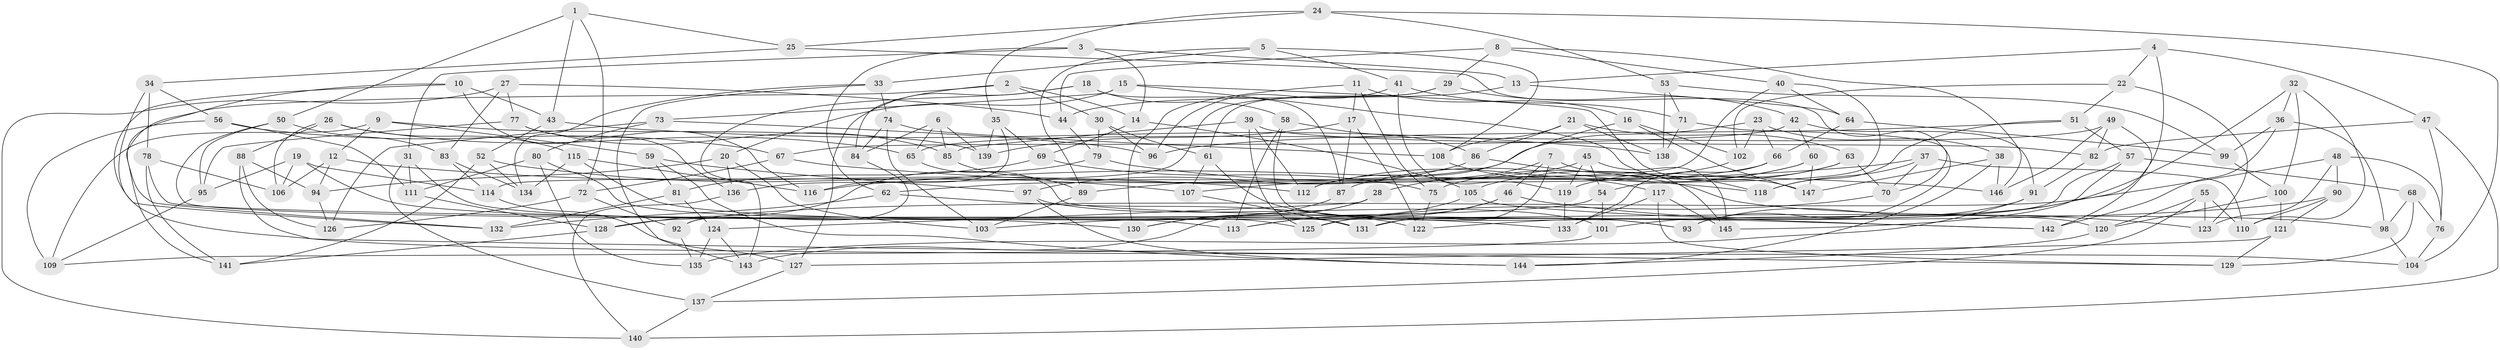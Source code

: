// Generated by graph-tools (version 1.1) at 2025/03/03/09/25 03:03:05]
// undirected, 147 vertices, 294 edges
graph export_dot {
graph [start="1"]
  node [color=gray90,style=filled];
  1;
  2;
  3;
  4;
  5;
  6;
  7;
  8;
  9;
  10;
  11;
  12;
  13;
  14;
  15;
  16;
  17;
  18;
  19;
  20;
  21;
  22;
  23;
  24;
  25;
  26;
  27;
  28;
  29;
  30;
  31;
  32;
  33;
  34;
  35;
  36;
  37;
  38;
  39;
  40;
  41;
  42;
  43;
  44;
  45;
  46;
  47;
  48;
  49;
  50;
  51;
  52;
  53;
  54;
  55;
  56;
  57;
  58;
  59;
  60;
  61;
  62;
  63;
  64;
  65;
  66;
  67;
  68;
  69;
  70;
  71;
  72;
  73;
  74;
  75;
  76;
  77;
  78;
  79;
  80;
  81;
  82;
  83;
  84;
  85;
  86;
  87;
  88;
  89;
  90;
  91;
  92;
  93;
  94;
  95;
  96;
  97;
  98;
  99;
  100;
  101;
  102;
  103;
  104;
  105;
  106;
  107;
  108;
  109;
  110;
  111;
  112;
  113;
  114;
  115;
  116;
  117;
  118;
  119;
  120;
  121;
  122;
  123;
  124;
  125;
  126;
  127;
  128;
  129;
  130;
  131;
  132;
  133;
  134;
  135;
  136;
  137;
  138;
  139;
  140;
  141;
  142;
  143;
  144;
  145;
  146;
  147;
  1 -- 72;
  1 -- 43;
  1 -- 50;
  1 -- 25;
  2 -- 141;
  2 -- 14;
  2 -- 30;
  2 -- 84;
  3 -- 31;
  3 -- 62;
  3 -- 13;
  3 -- 14;
  4 -- 13;
  4 -- 47;
  4 -- 22;
  4 -- 101;
  5 -- 89;
  5 -- 108;
  5 -- 33;
  5 -- 41;
  6 -- 84;
  6 -- 139;
  6 -- 85;
  6 -- 65;
  7 -- 131;
  7 -- 46;
  7 -- 145;
  7 -- 28;
  8 -- 29;
  8 -- 44;
  8 -- 40;
  8 -- 146;
  9 -- 109;
  9 -- 12;
  9 -- 59;
  9 -- 139;
  10 -- 43;
  10 -- 104;
  10 -- 136;
  10 -- 132;
  11 -- 75;
  11 -- 16;
  11 -- 17;
  11 -- 130;
  12 -- 94;
  12 -- 106;
  12 -- 112;
  13 -- 44;
  13 -- 64;
  14 -- 69;
  14 -- 105;
  15 -- 147;
  15 -- 20;
  15 -- 73;
  15 -- 118;
  16 -- 112;
  16 -- 147;
  16 -- 102;
  17 -- 122;
  17 -- 87;
  17 -- 139;
  18 -- 143;
  18 -- 87;
  18 -- 58;
  18 -- 127;
  19 -- 106;
  19 -- 95;
  19 -- 133;
  19 -- 114;
  20 -- 94;
  20 -- 103;
  20 -- 136;
  21 -- 108;
  21 -- 86;
  21 -- 138;
  21 -- 63;
  22 -- 123;
  22 -- 102;
  22 -- 51;
  23 -- 102;
  23 -- 38;
  23 -- 89;
  23 -- 66;
  24 -- 53;
  24 -- 104;
  24 -- 25;
  24 -- 35;
  25 -- 34;
  25 -- 70;
  26 -- 65;
  26 -- 88;
  26 -- 106;
  26 -- 115;
  27 -- 140;
  27 -- 44;
  27 -- 77;
  27 -- 83;
  28 -- 130;
  28 -- 143;
  28 -- 124;
  29 -- 42;
  29 -- 61;
  29 -- 136;
  30 -- 61;
  30 -- 79;
  30 -- 96;
  31 -- 111;
  31 -- 125;
  31 -- 137;
  32 -- 122;
  32 -- 110;
  32 -- 100;
  32 -- 36;
  33 -- 134;
  33 -- 143;
  33 -- 74;
  34 -- 78;
  34 -- 132;
  34 -- 56;
  35 -- 116;
  35 -- 139;
  35 -- 69;
  36 -- 99;
  36 -- 142;
  36 -- 98;
  37 -- 116;
  37 -- 70;
  37 -- 110;
  37 -- 118;
  38 -- 146;
  38 -- 144;
  38 -- 147;
  39 -- 85;
  39 -- 125;
  39 -- 82;
  39 -- 112;
  40 -- 114;
  40 -- 54;
  40 -- 64;
  41 -- 119;
  41 -- 96;
  41 -- 71;
  42 -- 67;
  42 -- 60;
  42 -- 91;
  43 -- 138;
  43 -- 52;
  44 -- 79;
  45 -- 145;
  45 -- 54;
  45 -- 62;
  45 -- 119;
  46 -- 125;
  46 -- 113;
  46 -- 123;
  47 -- 76;
  47 -- 140;
  47 -- 82;
  48 -- 92;
  48 -- 76;
  48 -- 90;
  48 -- 123;
  49 -- 142;
  49 -- 146;
  49 -- 65;
  49 -- 82;
  50 -- 83;
  50 -- 95;
  50 -- 113;
  51 -- 118;
  51 -- 57;
  51 -- 96;
  52 -- 134;
  52 -- 107;
  52 -- 141;
  53 -- 99;
  53 -- 71;
  53 -- 138;
  54 -- 101;
  54 -- 128;
  55 -- 120;
  55 -- 123;
  55 -- 137;
  55 -- 110;
  56 -- 109;
  56 -- 111;
  56 -- 67;
  57 -- 68;
  57 -- 145;
  57 -- 131;
  58 -- 93;
  58 -- 113;
  58 -- 86;
  59 -- 97;
  59 -- 144;
  59 -- 81;
  60 -- 147;
  60 -- 87;
  60 -- 75;
  61 -- 107;
  61 -- 93;
  62 -- 132;
  62 -- 122;
  63 -- 105;
  63 -- 70;
  63 -- 119;
  64 -- 66;
  64 -- 99;
  65 -- 142;
  66 -- 133;
  66 -- 107;
  67 -- 72;
  67 -- 146;
  68 -- 76;
  68 -- 98;
  68 -- 129;
  69 -- 81;
  69 -- 75;
  70 -- 125;
  71 -- 138;
  71 -- 93;
  72 -- 92;
  72 -- 126;
  73 -- 80;
  73 -- 126;
  73 -- 96;
  74 -- 108;
  74 -- 103;
  74 -- 84;
  75 -- 122;
  76 -- 104;
  77 -- 116;
  77 -- 95;
  77 -- 85;
  78 -- 130;
  78 -- 141;
  78 -- 106;
  79 -- 128;
  79 -- 118;
  80 -- 131;
  80 -- 135;
  80 -- 111;
  81 -- 132;
  81 -- 124;
  82 -- 91;
  83 -- 134;
  83 -- 114;
  84 -- 92;
  85 -- 89;
  86 -- 97;
  86 -- 98;
  87 -- 130;
  88 -- 94;
  88 -- 129;
  88 -- 126;
  89 -- 103;
  90 -- 103;
  90 -- 110;
  90 -- 121;
  91 -- 93;
  91 -- 135;
  92 -- 135;
  94 -- 126;
  95 -- 109;
  97 -- 101;
  97 -- 144;
  98 -- 104;
  99 -- 100;
  100 -- 121;
  100 -- 120;
  101 -- 109;
  102 -- 112;
  105 -- 113;
  105 -- 142;
  107 -- 131;
  108 -- 117;
  111 -- 128;
  114 -- 127;
  115 -- 120;
  115 -- 116;
  115 -- 134;
  117 -- 133;
  117 -- 129;
  117 -- 145;
  119 -- 133;
  120 -- 144;
  121 -- 127;
  121 -- 129;
  124 -- 143;
  124 -- 135;
  127 -- 137;
  128 -- 141;
  136 -- 140;
  137 -- 140;
}
